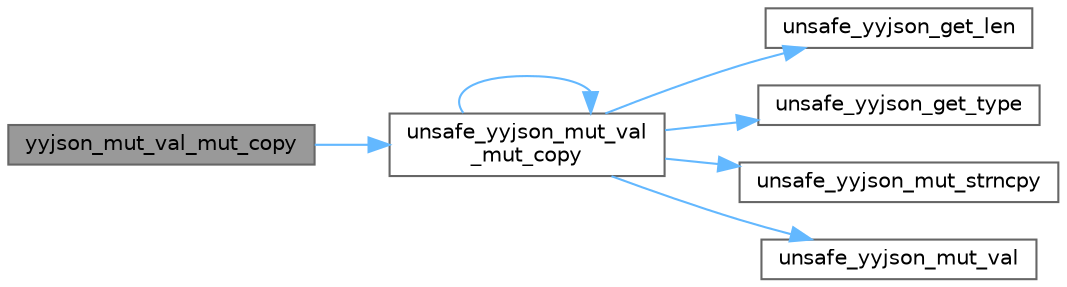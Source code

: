 digraph "yyjson_mut_val_mut_copy"
{
 // LATEX_PDF_SIZE
  bgcolor="transparent";
  edge [fontname=Helvetica,fontsize=10,labelfontname=Helvetica,labelfontsize=10];
  node [fontname=Helvetica,fontsize=10,shape=box,height=0.2,width=0.4];
  rankdir="LR";
  Node1 [id="Node000001",label="yyjson_mut_val_mut_copy",height=0.2,width=0.4,color="gray40", fillcolor="grey60", style="filled", fontcolor="black",tooltip=" "];
  Node1 -> Node2 [id="edge1_Node000001_Node000002",color="steelblue1",style="solid",tooltip=" "];
  Node2 [id="Node000002",label="unsafe_yyjson_mut_val\l_mut_copy",height=0.2,width=0.4,color="grey40", fillcolor="white", style="filled",URL="$yyjson_8c.html#a247ba8b31812f92d670897a3cd258c90",tooltip=" "];
  Node2 -> Node3 [id="edge2_Node000002_Node000003",color="steelblue1",style="solid",tooltip=" "];
  Node3 [id="Node000003",label="unsafe_yyjson_get_len",height=0.2,width=0.4,color="grey40", fillcolor="white", style="filled",URL="$yyjson_8h.html#a445bf8a7f9981e4797bf95db944ddf8f",tooltip=" "];
  Node2 -> Node4 [id="edge3_Node000002_Node000004",color="steelblue1",style="solid",tooltip=" "];
  Node4 [id="Node000004",label="unsafe_yyjson_get_type",height=0.2,width=0.4,color="grey40", fillcolor="white", style="filled",URL="$yyjson_8h.html#a25aa2b2a33dccb9af7da4576b3cbe6ab",tooltip=" "];
  Node2 -> Node5 [id="edge4_Node000002_Node000005",color="steelblue1",style="solid",tooltip=" "];
  Node5 [id="Node000005",label="unsafe_yyjson_mut_strncpy",height=0.2,width=0.4,color="grey40", fillcolor="white", style="filled",URL="$yyjson_8h.html#ad72cf9750eede4fb6c36f7cce7c6bf4b",tooltip=" "];
  Node2 -> Node6 [id="edge5_Node000002_Node000006",color="steelblue1",style="solid",tooltip=" "];
  Node6 [id="Node000006",label="unsafe_yyjson_mut_val",height=0.2,width=0.4,color="grey40", fillcolor="white", style="filled",URL="$yyjson_8h.html#a4fb5e7bb5924de97fd7f55665f5e1471",tooltip=" "];
  Node2 -> Node2 [id="edge6_Node000002_Node000002",color="steelblue1",style="solid",tooltip=" "];
}
